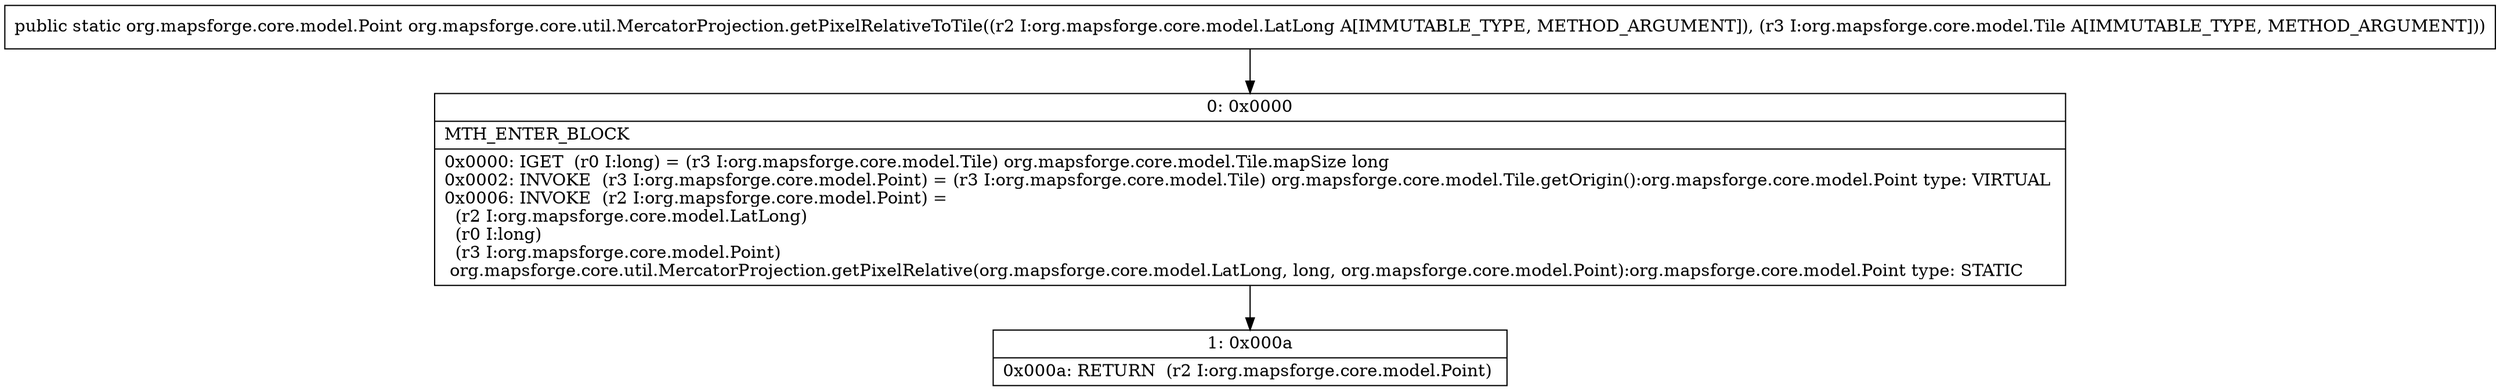 digraph "CFG fororg.mapsforge.core.util.MercatorProjection.getPixelRelativeToTile(Lorg\/mapsforge\/core\/model\/LatLong;Lorg\/mapsforge\/core\/model\/Tile;)Lorg\/mapsforge\/core\/model\/Point;" {
Node_0 [shape=record,label="{0\:\ 0x0000|MTH_ENTER_BLOCK\l|0x0000: IGET  (r0 I:long) = (r3 I:org.mapsforge.core.model.Tile) org.mapsforge.core.model.Tile.mapSize long \l0x0002: INVOKE  (r3 I:org.mapsforge.core.model.Point) = (r3 I:org.mapsforge.core.model.Tile) org.mapsforge.core.model.Tile.getOrigin():org.mapsforge.core.model.Point type: VIRTUAL \l0x0006: INVOKE  (r2 I:org.mapsforge.core.model.Point) = \l  (r2 I:org.mapsforge.core.model.LatLong)\l  (r0 I:long)\l  (r3 I:org.mapsforge.core.model.Point)\l org.mapsforge.core.util.MercatorProjection.getPixelRelative(org.mapsforge.core.model.LatLong, long, org.mapsforge.core.model.Point):org.mapsforge.core.model.Point type: STATIC \l}"];
Node_1 [shape=record,label="{1\:\ 0x000a|0x000a: RETURN  (r2 I:org.mapsforge.core.model.Point) \l}"];
MethodNode[shape=record,label="{public static org.mapsforge.core.model.Point org.mapsforge.core.util.MercatorProjection.getPixelRelativeToTile((r2 I:org.mapsforge.core.model.LatLong A[IMMUTABLE_TYPE, METHOD_ARGUMENT]), (r3 I:org.mapsforge.core.model.Tile A[IMMUTABLE_TYPE, METHOD_ARGUMENT])) }"];
MethodNode -> Node_0;
Node_0 -> Node_1;
}

